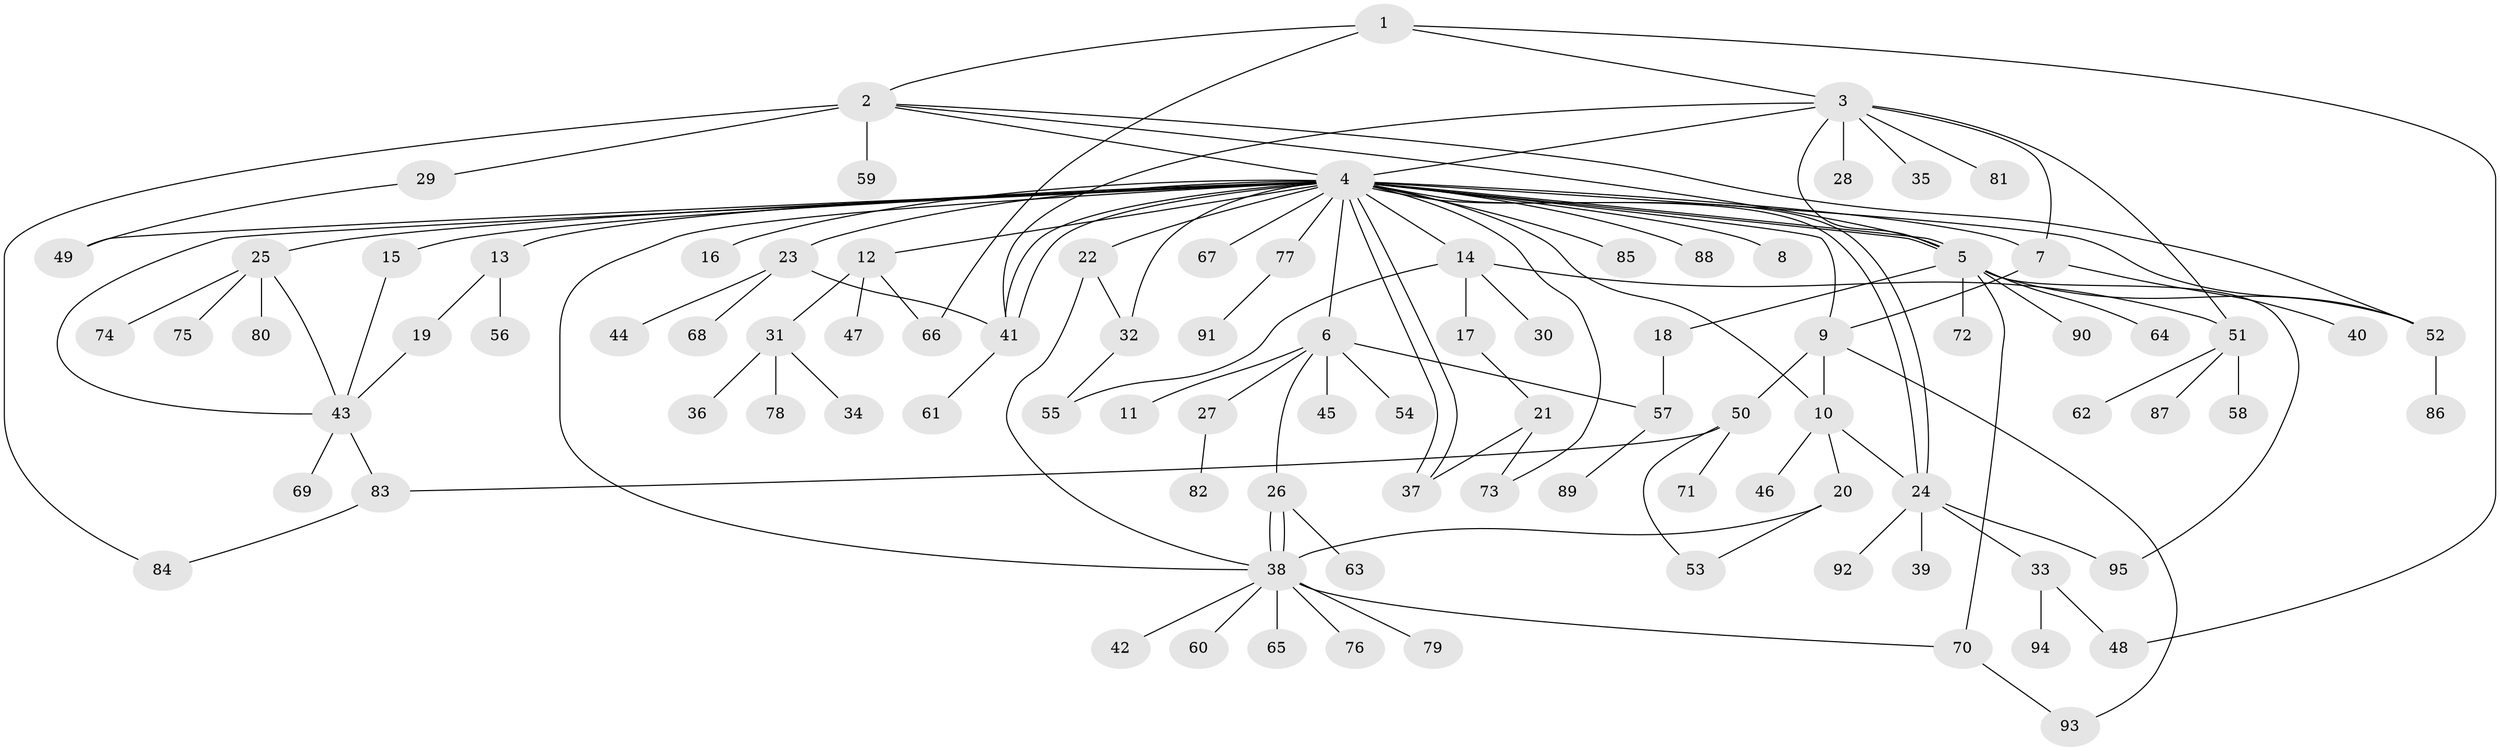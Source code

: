 // Generated by graph-tools (version 1.1) at 2025/14/03/09/25 04:14:28]
// undirected, 95 vertices, 131 edges
graph export_dot {
graph [start="1"]
  node [color=gray90,style=filled];
  1;
  2;
  3;
  4;
  5;
  6;
  7;
  8;
  9;
  10;
  11;
  12;
  13;
  14;
  15;
  16;
  17;
  18;
  19;
  20;
  21;
  22;
  23;
  24;
  25;
  26;
  27;
  28;
  29;
  30;
  31;
  32;
  33;
  34;
  35;
  36;
  37;
  38;
  39;
  40;
  41;
  42;
  43;
  44;
  45;
  46;
  47;
  48;
  49;
  50;
  51;
  52;
  53;
  54;
  55;
  56;
  57;
  58;
  59;
  60;
  61;
  62;
  63;
  64;
  65;
  66;
  67;
  68;
  69;
  70;
  71;
  72;
  73;
  74;
  75;
  76;
  77;
  78;
  79;
  80;
  81;
  82;
  83;
  84;
  85;
  86;
  87;
  88;
  89;
  90;
  91;
  92;
  93;
  94;
  95;
  1 -- 2;
  1 -- 3;
  1 -- 48;
  1 -- 66;
  2 -- 4;
  2 -- 5;
  2 -- 29;
  2 -- 52;
  2 -- 59;
  2 -- 84;
  3 -- 4;
  3 -- 5;
  3 -- 7;
  3 -- 28;
  3 -- 35;
  3 -- 41;
  3 -- 51;
  3 -- 81;
  4 -- 5;
  4 -- 5;
  4 -- 6;
  4 -- 7;
  4 -- 8;
  4 -- 9;
  4 -- 10;
  4 -- 12;
  4 -- 13;
  4 -- 14;
  4 -- 15;
  4 -- 16;
  4 -- 22;
  4 -- 23;
  4 -- 24;
  4 -- 24;
  4 -- 25;
  4 -- 32;
  4 -- 37;
  4 -- 37;
  4 -- 38;
  4 -- 41;
  4 -- 41;
  4 -- 43;
  4 -- 49;
  4 -- 52;
  4 -- 67;
  4 -- 73;
  4 -- 77;
  4 -- 85;
  4 -- 88;
  5 -- 18;
  5 -- 52;
  5 -- 64;
  5 -- 70;
  5 -- 72;
  5 -- 90;
  5 -- 95;
  6 -- 11;
  6 -- 26;
  6 -- 27;
  6 -- 45;
  6 -- 54;
  6 -- 57;
  7 -- 9;
  7 -- 40;
  9 -- 10;
  9 -- 50;
  9 -- 93;
  10 -- 20;
  10 -- 24;
  10 -- 46;
  12 -- 31;
  12 -- 47;
  12 -- 66;
  13 -- 19;
  13 -- 56;
  14 -- 17;
  14 -- 30;
  14 -- 51;
  14 -- 55;
  15 -- 43;
  17 -- 21;
  18 -- 57;
  19 -- 43;
  20 -- 38;
  20 -- 53;
  21 -- 37;
  21 -- 73;
  22 -- 32;
  22 -- 38;
  23 -- 41;
  23 -- 44;
  23 -- 68;
  24 -- 33;
  24 -- 39;
  24 -- 92;
  24 -- 95;
  25 -- 43;
  25 -- 74;
  25 -- 75;
  25 -- 80;
  26 -- 38;
  26 -- 38;
  26 -- 63;
  27 -- 82;
  29 -- 49;
  31 -- 34;
  31 -- 36;
  31 -- 78;
  32 -- 55;
  33 -- 48;
  33 -- 94;
  38 -- 42;
  38 -- 60;
  38 -- 65;
  38 -- 70;
  38 -- 76;
  38 -- 79;
  41 -- 61;
  43 -- 69;
  43 -- 83;
  50 -- 53;
  50 -- 71;
  50 -- 83;
  51 -- 58;
  51 -- 62;
  51 -- 87;
  52 -- 86;
  57 -- 89;
  70 -- 93;
  77 -- 91;
  83 -- 84;
}
